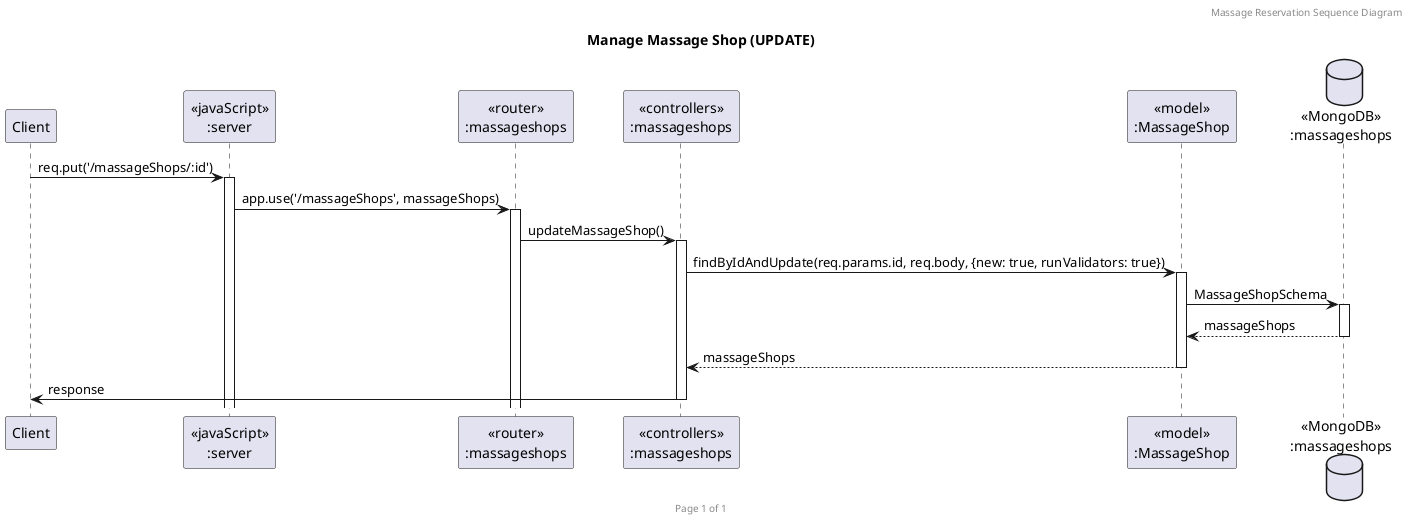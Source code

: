 @startuml Manage Massage Shop (UPDATE)

header Massage Reservation Sequence Diagram
footer Page %page% of %lastpage%
title "Manage Massage Shop (UPDATE)"

participant "Client" as client
participant "<<javaScript>>\n:server" as server
participant "<<router>>\n:massageshops" as routerMassageShops
participant "<<controllers>>\n:massageshops" as controllersMassageShops
participant "<<model>>\n:MassageShop" as modelMassageShop
database "<<MongoDB>>\n:massageshops" as MassageShopsDatabase

client->server ++:req.put('/massageShops/:id')
server->routerMassageShops ++:app.use('/massageShops', massageShops)
routerMassageShops -> controllersMassageShops ++:updateMassageShop()
controllersMassageShops->modelMassageShop ++:findByIdAndUpdate(req.params.id, req.body, {new: true, runValidators: true})
modelMassageShop ->MassageShopsDatabase ++: MassageShopSchema
MassageShopsDatabase --> modelMassageShop --: massageShops
controllersMassageShops <-- modelMassageShop --:massageShops
controllersMassageShops->client --:response

@enduml
